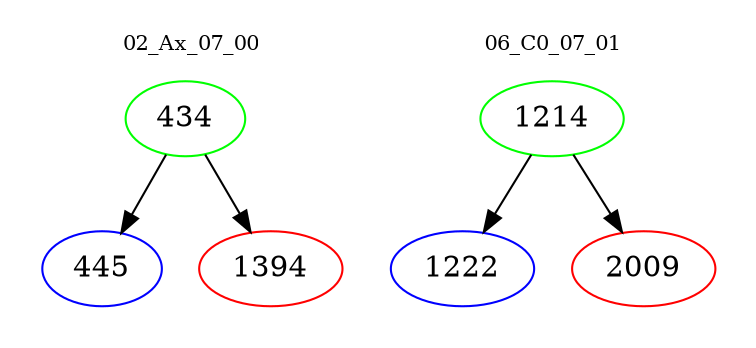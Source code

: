 digraph{
subgraph cluster_0 {
color = white
label = "02_Ax_07_00";
fontsize=10;
T0_434 [label="434", color="green"]
T0_434 -> T0_445 [color="black"]
T0_445 [label="445", color="blue"]
T0_434 -> T0_1394 [color="black"]
T0_1394 [label="1394", color="red"]
}
subgraph cluster_1 {
color = white
label = "06_C0_07_01";
fontsize=10;
T1_1214 [label="1214", color="green"]
T1_1214 -> T1_1222 [color="black"]
T1_1222 [label="1222", color="blue"]
T1_1214 -> T1_2009 [color="black"]
T1_2009 [label="2009", color="red"]
}
}
